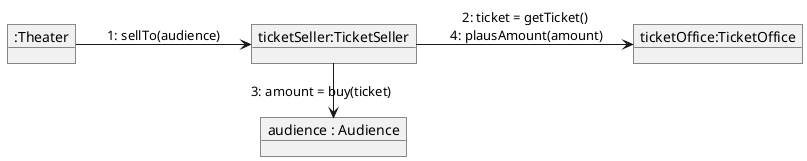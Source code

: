 @startuml
left to right direction

object ":Theater" as t
object "audience : Audience" as a
object "ticketSeller:TicketSeller" as s
object "ticketOffice:TicketOffice" as o

t --> s : 1: sellTo(audience)
s --> o : 2: ticket = getTicket()\n 4: plausAmount(amount)
s -> a : 3: amount = buy(ticket)
@enduml